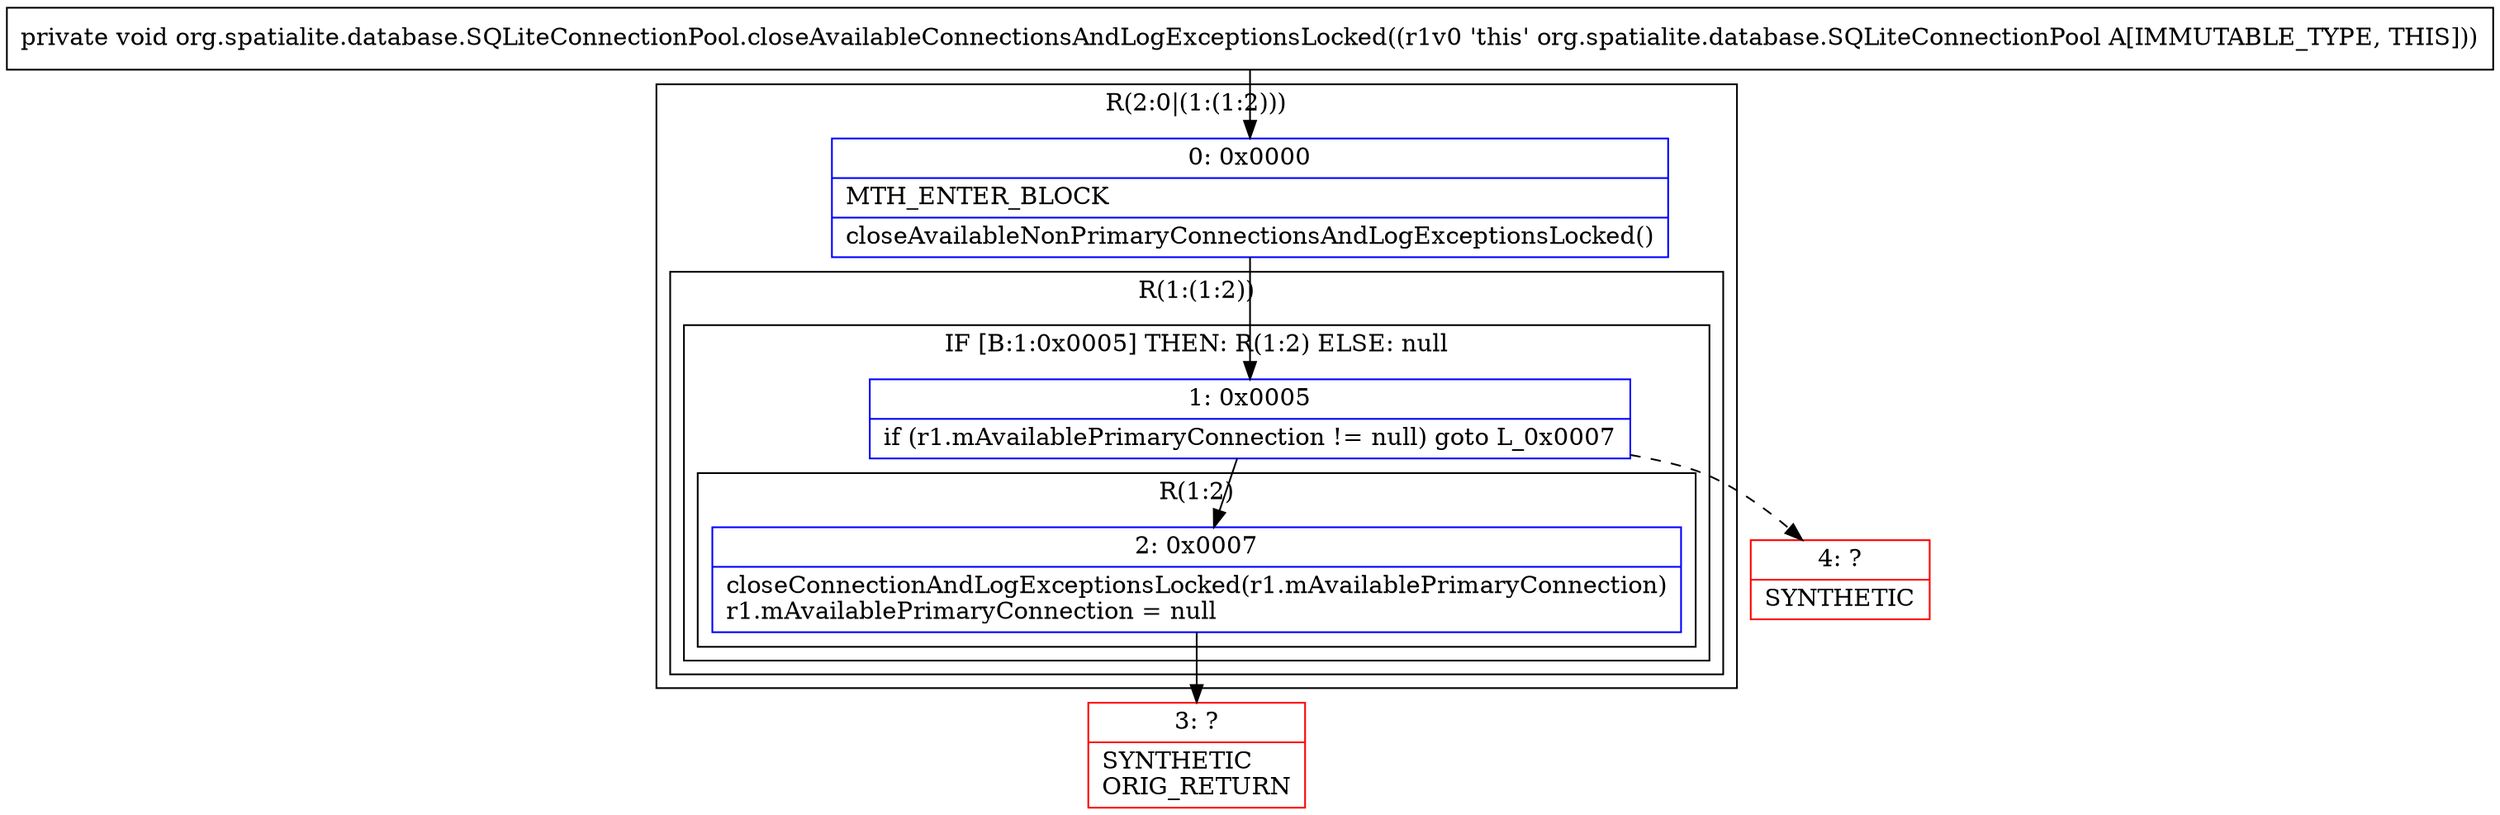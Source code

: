 digraph "CFG fororg.spatialite.database.SQLiteConnectionPool.closeAvailableConnectionsAndLogExceptionsLocked()V" {
subgraph cluster_Region_60369101 {
label = "R(2:0|(1:(1:2)))";
node [shape=record,color=blue];
Node_0 [shape=record,label="{0\:\ 0x0000|MTH_ENTER_BLOCK\l|closeAvailableNonPrimaryConnectionsAndLogExceptionsLocked()\l}"];
subgraph cluster_Region_1872999897 {
label = "R(1:(1:2))";
node [shape=record,color=blue];
subgraph cluster_IfRegion_961366542 {
label = "IF [B:1:0x0005] THEN: R(1:2) ELSE: null";
node [shape=record,color=blue];
Node_1 [shape=record,label="{1\:\ 0x0005|if (r1.mAvailablePrimaryConnection != null) goto L_0x0007\l}"];
subgraph cluster_Region_280100044 {
label = "R(1:2)";
node [shape=record,color=blue];
Node_2 [shape=record,label="{2\:\ 0x0007|closeConnectionAndLogExceptionsLocked(r1.mAvailablePrimaryConnection)\lr1.mAvailablePrimaryConnection = null\l}"];
}
}
}
}
Node_3 [shape=record,color=red,label="{3\:\ ?|SYNTHETIC\lORIG_RETURN\l}"];
Node_4 [shape=record,color=red,label="{4\:\ ?|SYNTHETIC\l}"];
MethodNode[shape=record,label="{private void org.spatialite.database.SQLiteConnectionPool.closeAvailableConnectionsAndLogExceptionsLocked((r1v0 'this' org.spatialite.database.SQLiteConnectionPool A[IMMUTABLE_TYPE, THIS])) }"];
MethodNode -> Node_0;
Node_0 -> Node_1;
Node_1 -> Node_2;
Node_1 -> Node_4[style=dashed];
Node_2 -> Node_3;
}

